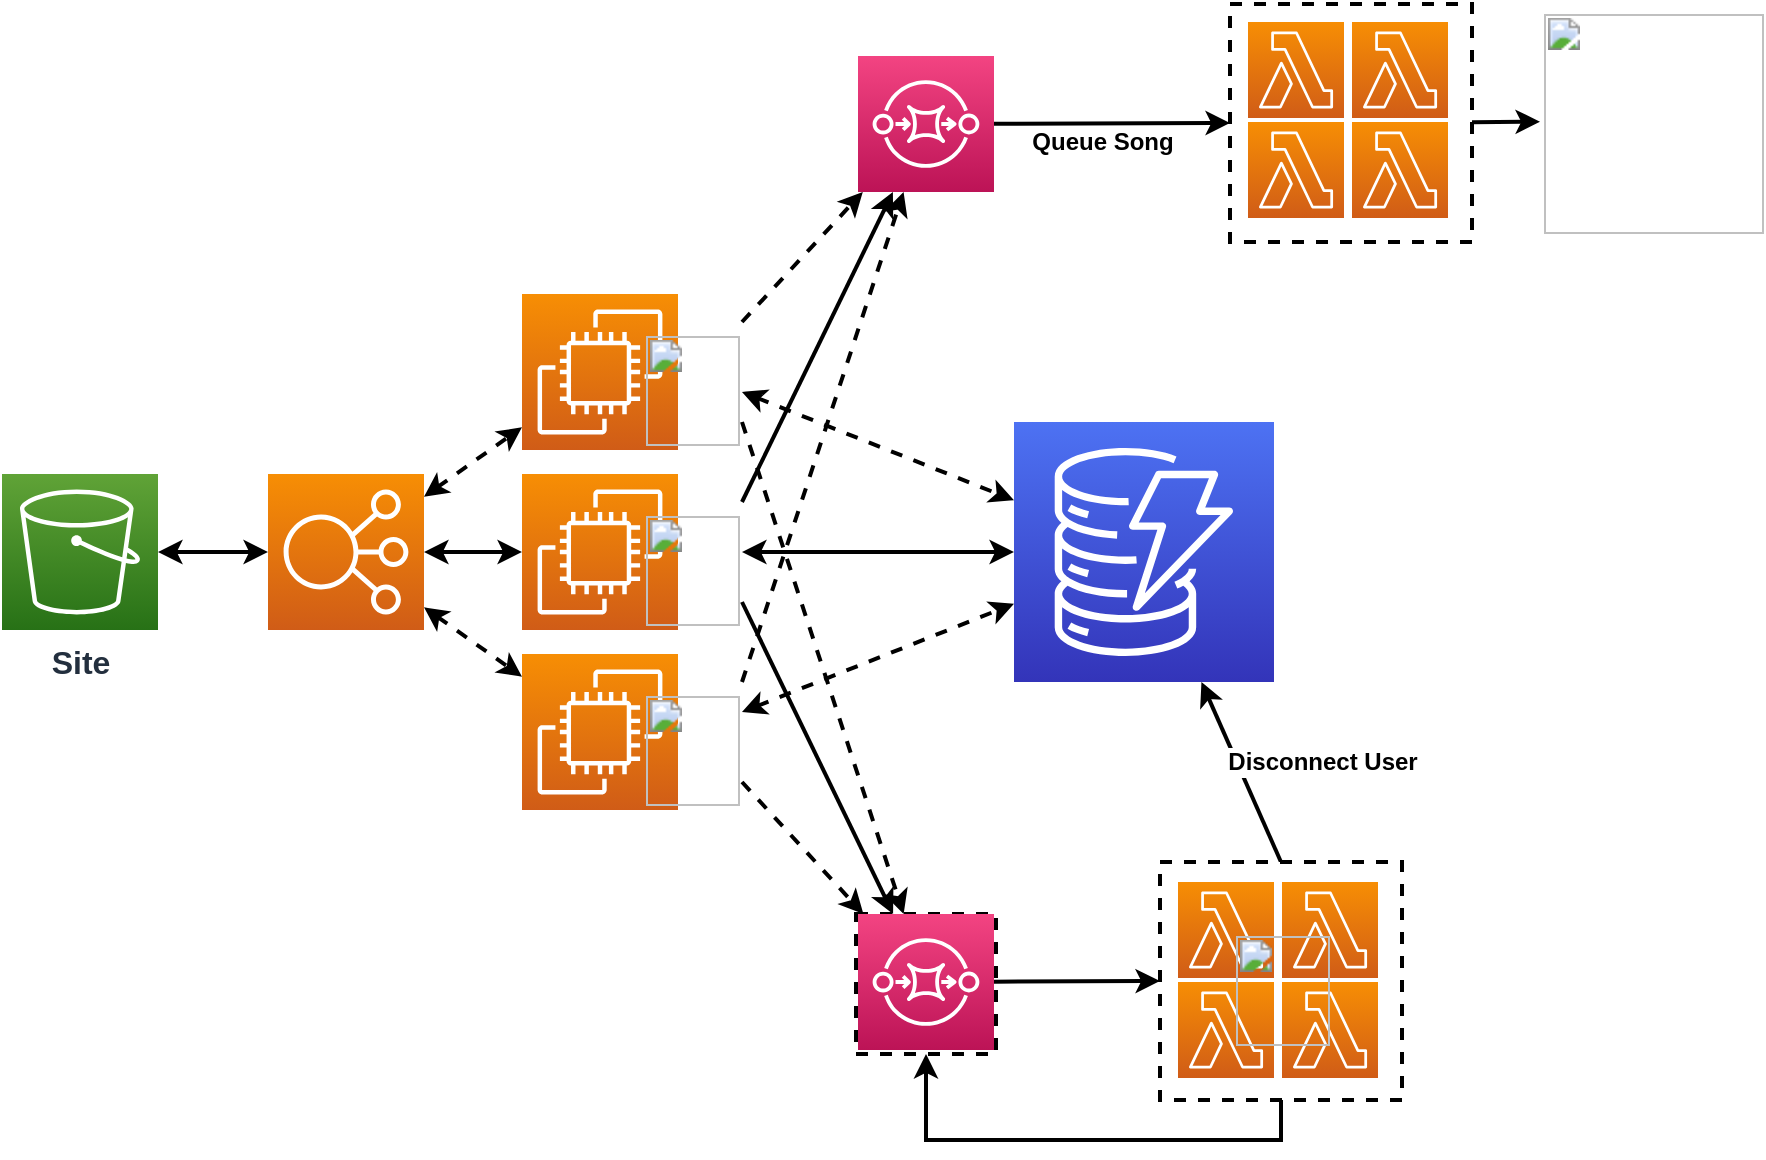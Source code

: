 <mxfile version="13.6.10" type="github">
  <diagram id="p5Yt5_LBMko7Ymoul8F5" name="Page-1">
    <mxGraphModel dx="918" dy="613" grid="1" gridSize="10" guides="1" tooltips="1" connect="1" arrows="1" fold="1" page="1" pageScale="1" pageWidth="850" pageHeight="1100" math="0" shadow="0">
      <root>
        <mxCell id="0" />
        <mxCell id="1" parent="0" />
        <mxCell id="dfPUZloqLpA2gvZXS7nK-61" value="" style="whiteSpace=wrap;html=1;aspect=fixed;dashed=1;strokeWidth=2;" vertex="1" parent="1">
          <mxGeometry x="617" y="576" width="70" height="70" as="geometry" />
        </mxCell>
        <mxCell id="dfPUZloqLpA2gvZXS7nK-56" value="&lt;b&gt;&lt;font style=&quot;font-size: 12px&quot;&gt;Disconnect User&lt;/font&gt;&lt;/b&gt;" style="edgeStyle=none;rounded=0;orthogonalLoop=1;jettySize=auto;html=1;exitX=0.5;exitY=0;exitDx=0;exitDy=0;startArrow=none;startFill=0;strokeWidth=2;fillColor=#ffffff;" edge="1" parent="1" source="dfPUZloqLpA2gvZXS7nK-51" target="dfPUZloqLpA2gvZXS7nK-6">
          <mxGeometry x="-0.239" y="-39" relative="1" as="geometry">
            <mxPoint as="offset" />
          </mxGeometry>
        </mxCell>
        <mxCell id="dfPUZloqLpA2gvZXS7nK-63" style="edgeStyle=orthogonalEdgeStyle;rounded=0;orthogonalLoop=1;jettySize=auto;html=1;exitX=0.5;exitY=1;exitDx=0;exitDy=0;entryX=0.5;entryY=1;entryDx=0;entryDy=0;startArrow=none;startFill=0;endArrow=classic;endFill=1;strokeWidth=2;fillColor=#ffffff;" edge="1" parent="1" source="dfPUZloqLpA2gvZXS7nK-51" target="dfPUZloqLpA2gvZXS7nK-61">
          <mxGeometry relative="1" as="geometry" />
        </mxCell>
        <mxCell id="dfPUZloqLpA2gvZXS7nK-51" value="" style="rounded=0;whiteSpace=wrap;html=1;dashed=1;strokeWidth=2;" vertex="1" parent="1">
          <mxGeometry x="769" y="550" width="121" height="119" as="geometry" />
        </mxCell>
        <mxCell id="dfPUZloqLpA2gvZXS7nK-54" value="" style="edgeStyle=none;rounded=0;orthogonalLoop=1;jettySize=auto;html=1;startArrow=none;startFill=0;strokeWidth=2;fillColor=#ffffff;" edge="1" parent="1" source="dfPUZloqLpA2gvZXS7nK-49" target="dfPUZloqLpA2gvZXS7nK-52">
          <mxGeometry relative="1" as="geometry" />
        </mxCell>
        <mxCell id="dfPUZloqLpA2gvZXS7nK-49" value="" style="rounded=0;whiteSpace=wrap;html=1;dashed=1;strokeWidth=2;" vertex="1" parent="1">
          <mxGeometry x="804" y="121" width="121" height="119" as="geometry" />
        </mxCell>
        <mxCell id="dfPUZloqLpA2gvZXS7nK-1" value="" style="outlineConnect=0;fontColor=#232F3E;gradientColor=#F78E04;gradientDirection=north;fillColor=#D05C17;strokeColor=#ffffff;dashed=0;verticalLabelPosition=bottom;verticalAlign=top;align=center;html=1;fontSize=12;fontStyle=0;aspect=fixed;shape=mxgraph.aws4.resourceIcon;resIcon=mxgraph.aws4.ec2;" vertex="1" parent="1">
          <mxGeometry x="450" y="356" width="78" height="78" as="geometry" />
        </mxCell>
        <mxCell id="dfPUZloqLpA2gvZXS7nK-2" value="" style="outlineConnect=0;fontColor=#232F3E;gradientColor=#F78E04;gradientDirection=north;fillColor=#D05C17;strokeColor=#ffffff;dashed=0;verticalLabelPosition=bottom;verticalAlign=top;align=center;html=1;fontSize=12;fontStyle=0;aspect=fixed;shape=mxgraph.aws4.resourceIcon;resIcon=mxgraph.aws4.lambda;" vertex="1" parent="1">
          <mxGeometry x="813" y="130" width="48" height="48" as="geometry" />
        </mxCell>
        <mxCell id="dfPUZloqLpA2gvZXS7nK-34" value="" style="edgeStyle=none;rounded=0;orthogonalLoop=1;jettySize=auto;html=1;fillColor=#ffffff;strokeWidth=2;startArrow=classic;startFill=1;" edge="1" parent="1" source="dfPUZloqLpA2gvZXS7nK-3" target="dfPUZloqLpA2gvZXS7nK-1">
          <mxGeometry relative="1" as="geometry" />
        </mxCell>
        <mxCell id="dfPUZloqLpA2gvZXS7nK-35" style="edgeStyle=none;rounded=0;orthogonalLoop=1;jettySize=auto;html=1;dashed=1;fillColor=#ffffff;strokeWidth=2;startArrow=classic;startFill=1;" edge="1" parent="1" source="dfPUZloqLpA2gvZXS7nK-3" target="dfPUZloqLpA2gvZXS7nK-5">
          <mxGeometry relative="1" as="geometry" />
        </mxCell>
        <mxCell id="dfPUZloqLpA2gvZXS7nK-36" style="edgeStyle=none;rounded=0;orthogonalLoop=1;jettySize=auto;html=1;dashed=1;fillColor=#ffffff;strokeWidth=2;startArrow=classic;startFill=1;" edge="1" parent="1" source="dfPUZloqLpA2gvZXS7nK-3" target="dfPUZloqLpA2gvZXS7nK-4">
          <mxGeometry relative="1" as="geometry" />
        </mxCell>
        <mxCell id="dfPUZloqLpA2gvZXS7nK-3" value="" style="outlineConnect=0;fontColor=#232F3E;gradientColor=#F78E04;gradientDirection=north;fillColor=#D05C17;strokeColor=#ffffff;dashed=0;verticalLabelPosition=bottom;verticalAlign=top;align=center;html=1;fontSize=12;fontStyle=0;aspect=fixed;shape=mxgraph.aws4.resourceIcon;resIcon=mxgraph.aws4.elastic_load_balancing;" vertex="1" parent="1">
          <mxGeometry x="323" y="356" width="78" height="78" as="geometry" />
        </mxCell>
        <mxCell id="dfPUZloqLpA2gvZXS7nK-4" value="" style="outlineConnect=0;fontColor=#232F3E;gradientColor=#F78E04;gradientDirection=north;fillColor=#D05C17;strokeColor=#ffffff;dashed=0;verticalLabelPosition=bottom;verticalAlign=top;align=center;html=1;fontSize=12;fontStyle=0;aspect=fixed;shape=mxgraph.aws4.resourceIcon;resIcon=mxgraph.aws4.ec2;" vertex="1" parent="1">
          <mxGeometry x="450" y="446" width="78" height="78" as="geometry" />
        </mxCell>
        <mxCell id="dfPUZloqLpA2gvZXS7nK-5" value="" style="outlineConnect=0;fontColor=#232F3E;gradientColor=#F78E04;gradientDirection=north;fillColor=#D05C17;strokeColor=#ffffff;dashed=0;verticalLabelPosition=bottom;verticalAlign=top;align=center;html=1;fontSize=12;fontStyle=0;aspect=fixed;shape=mxgraph.aws4.resourceIcon;resIcon=mxgraph.aws4.ec2;" vertex="1" parent="1">
          <mxGeometry x="450" y="266" width="78" height="78" as="geometry" />
        </mxCell>
        <mxCell id="dfPUZloqLpA2gvZXS7nK-6" value="" style="outlineConnect=0;fontColor=#232F3E;gradientColor=#4D72F3;gradientDirection=north;fillColor=#3334B9;strokeColor=#ffffff;dashed=0;verticalLabelPosition=bottom;verticalAlign=top;align=center;html=1;fontSize=12;fontStyle=0;aspect=fixed;shape=mxgraph.aws4.resourceIcon;resIcon=mxgraph.aws4.dynamodb;" vertex="1" parent="1">
          <mxGeometry x="696" y="330" width="130" height="130" as="geometry" />
        </mxCell>
        <mxCell id="dfPUZloqLpA2gvZXS7nK-53" value="&lt;b&gt;&lt;font style=&quot;font-size: 12px&quot;&gt;Queue Song&lt;/font&gt;&lt;/b&gt;" style="edgeStyle=none;rounded=0;orthogonalLoop=1;jettySize=auto;html=1;entryX=0;entryY=0.5;entryDx=0;entryDy=0;startArrow=none;startFill=0;strokeWidth=2;fillColor=#ffffff;" edge="1" parent="1" source="dfPUZloqLpA2gvZXS7nK-8" target="dfPUZloqLpA2gvZXS7nK-49">
          <mxGeometry x="-0.085" y="-9" relative="1" as="geometry">
            <mxPoint as="offset" />
          </mxGeometry>
        </mxCell>
        <mxCell id="dfPUZloqLpA2gvZXS7nK-8" value="" style="outlineConnect=0;fontColor=#232F3E;gradientColor=#F34482;gradientDirection=north;fillColor=#BC1356;strokeColor=#ffffff;dashed=0;verticalLabelPosition=bottom;verticalAlign=top;align=center;html=1;fontSize=12;fontStyle=0;aspect=fixed;shape=mxgraph.aws4.resourceIcon;resIcon=mxgraph.aws4.sqs;" vertex="1" parent="1">
          <mxGeometry x="618" y="147" width="68" height="68" as="geometry" />
        </mxCell>
        <mxCell id="dfPUZloqLpA2gvZXS7nK-9" value="" style="outlineConnect=0;fontColor=#232F3E;gradientColor=#F78E04;gradientDirection=north;fillColor=#D05C17;strokeColor=#ffffff;dashed=0;verticalLabelPosition=bottom;verticalAlign=top;align=center;html=1;fontSize=12;fontStyle=0;aspect=fixed;shape=mxgraph.aws4.resourceIcon;resIcon=mxgraph.aws4.lambda;" vertex="1" parent="1">
          <mxGeometry x="813" y="180" width="48" height="48" as="geometry" />
        </mxCell>
        <mxCell id="dfPUZloqLpA2gvZXS7nK-10" value="" style="outlineConnect=0;fontColor=#232F3E;gradientColor=#F78E04;gradientDirection=north;fillColor=#D05C17;strokeColor=#ffffff;dashed=0;verticalLabelPosition=bottom;verticalAlign=top;align=center;html=1;fontSize=12;fontStyle=0;aspect=fixed;shape=mxgraph.aws4.resourceIcon;resIcon=mxgraph.aws4.lambda;" vertex="1" parent="1">
          <mxGeometry x="865" y="180" width="48" height="48" as="geometry" />
        </mxCell>
        <mxCell id="dfPUZloqLpA2gvZXS7nK-11" value="" style="outlineConnect=0;fontColor=#232F3E;gradientColor=#F78E04;gradientDirection=north;fillColor=#D05C17;strokeColor=#ffffff;dashed=0;verticalLabelPosition=bottom;verticalAlign=top;align=center;html=1;fontSize=12;fontStyle=0;aspect=fixed;shape=mxgraph.aws4.resourceIcon;resIcon=mxgraph.aws4.lambda;" vertex="1" parent="1">
          <mxGeometry x="865" y="130" width="48" height="48" as="geometry" />
        </mxCell>
        <mxCell id="dfPUZloqLpA2gvZXS7nK-13" value="" style="outlineConnect=0;fontColor=#232F3E;gradientColor=#F78E04;gradientDirection=north;fillColor=#D05C17;strokeColor=#ffffff;dashed=0;verticalLabelPosition=bottom;verticalAlign=top;align=center;html=1;fontSize=12;fontStyle=0;aspect=fixed;shape=mxgraph.aws4.resourceIcon;resIcon=mxgraph.aws4.lambda;" vertex="1" parent="1">
          <mxGeometry x="778" y="560" width="48" height="48" as="geometry" />
        </mxCell>
        <mxCell id="dfPUZloqLpA2gvZXS7nK-14" value="" style="outlineConnect=0;fontColor=#232F3E;gradientColor=#F78E04;gradientDirection=north;fillColor=#D05C17;strokeColor=#ffffff;dashed=0;verticalLabelPosition=bottom;verticalAlign=top;align=center;html=1;fontSize=12;fontStyle=0;aspect=fixed;shape=mxgraph.aws4.resourceIcon;resIcon=mxgraph.aws4.lambda;" vertex="1" parent="1">
          <mxGeometry x="778" y="610" width="48" height="48" as="geometry" />
        </mxCell>
        <mxCell id="dfPUZloqLpA2gvZXS7nK-15" value="" style="outlineConnect=0;fontColor=#232F3E;gradientColor=#F78E04;gradientDirection=north;fillColor=#D05C17;strokeColor=#ffffff;dashed=0;verticalLabelPosition=bottom;verticalAlign=top;align=center;html=1;fontSize=12;fontStyle=0;aspect=fixed;shape=mxgraph.aws4.resourceIcon;resIcon=mxgraph.aws4.lambda;" vertex="1" parent="1">
          <mxGeometry x="830" y="610" width="48" height="48" as="geometry" />
        </mxCell>
        <mxCell id="dfPUZloqLpA2gvZXS7nK-16" value="" style="outlineConnect=0;fontColor=#232F3E;gradientColor=#F78E04;gradientDirection=north;fillColor=#D05C17;strokeColor=#ffffff;dashed=0;verticalLabelPosition=bottom;verticalAlign=top;align=center;html=1;fontSize=12;fontStyle=0;aspect=fixed;shape=mxgraph.aws4.resourceIcon;resIcon=mxgraph.aws4.lambda;" vertex="1" parent="1">
          <mxGeometry x="830" y="560" width="48" height="48" as="geometry" />
        </mxCell>
        <mxCell id="dfPUZloqLpA2gvZXS7nK-55" value="" style="edgeStyle=none;rounded=0;orthogonalLoop=1;jettySize=auto;html=1;startArrow=none;startFill=0;strokeWidth=2;fillColor=#ffffff;entryX=0;entryY=0.5;entryDx=0;entryDy=0;" edge="1" parent="1" source="dfPUZloqLpA2gvZXS7nK-17" target="dfPUZloqLpA2gvZXS7nK-51">
          <mxGeometry relative="1" as="geometry" />
        </mxCell>
        <mxCell id="dfPUZloqLpA2gvZXS7nK-17" value="" style="outlineConnect=0;fontColor=#232F3E;gradientColor=#F34482;gradientDirection=north;fillColor=#BC1356;strokeColor=#ffffff;dashed=0;verticalLabelPosition=bottom;verticalAlign=top;align=center;html=1;fontSize=12;fontStyle=0;aspect=fixed;shape=mxgraph.aws4.resourceIcon;resIcon=mxgraph.aws4.sqs;" vertex="1" parent="1">
          <mxGeometry x="618" y="576" width="68" height="68" as="geometry" />
        </mxCell>
        <mxCell id="dfPUZloqLpA2gvZXS7nK-33" style="edgeStyle=none;rounded=0;orthogonalLoop=1;jettySize=auto;html=1;fillColor=#ffffff;strokeWidth=2;startArrow=classic;startFill=1;" edge="1" parent="1" source="dfPUZloqLpA2gvZXS7nK-18" target="dfPUZloqLpA2gvZXS7nK-3">
          <mxGeometry relative="1" as="geometry" />
        </mxCell>
        <mxCell id="dfPUZloqLpA2gvZXS7nK-18" value="&lt;font size=&quot;1&quot;&gt;&lt;b style=&quot;font-size: 16px&quot;&gt;Site&lt;/b&gt;&lt;/font&gt;" style="outlineConnect=0;fontColor=#232F3E;gradientColor=#60A337;gradientDirection=north;fillColor=#277116;strokeColor=#ffffff;dashed=0;verticalLabelPosition=bottom;verticalAlign=top;align=center;html=1;fontSize=12;fontStyle=0;aspect=fixed;shape=mxgraph.aws4.resourceIcon;resIcon=mxgraph.aws4.s3;" vertex="1" parent="1">
          <mxGeometry x="190" y="356" width="78" height="78" as="geometry" />
        </mxCell>
        <mxCell id="dfPUZloqLpA2gvZXS7nK-40" style="edgeStyle=none;rounded=0;orthogonalLoop=1;jettySize=auto;html=1;fillColor=#ffffff;strokeWidth=2;dashed=1;startArrow=classic;startFill=1;" edge="1" parent="1" source="dfPUZloqLpA2gvZXS7nK-37" target="dfPUZloqLpA2gvZXS7nK-6">
          <mxGeometry relative="1" as="geometry" />
        </mxCell>
        <mxCell id="dfPUZloqLpA2gvZXS7nK-43" style="edgeStyle=none;rounded=0;orthogonalLoop=1;jettySize=auto;html=1;exitX=1;exitY=0;exitDx=0;exitDy=0;strokeWidth=2;fillColor=#ffffff;dashed=1;" edge="1" parent="1" source="dfPUZloqLpA2gvZXS7nK-37" target="dfPUZloqLpA2gvZXS7nK-8">
          <mxGeometry relative="1" as="geometry" />
        </mxCell>
        <mxCell id="dfPUZloqLpA2gvZXS7nK-46" style="edgeStyle=none;rounded=0;orthogonalLoop=1;jettySize=auto;html=1;exitX=1;exitY=1;exitDx=0;exitDy=0;strokeWidth=2;fillColor=#ffffff;dashed=1;" edge="1" parent="1" source="dfPUZloqLpA2gvZXS7nK-37" target="dfPUZloqLpA2gvZXS7nK-17">
          <mxGeometry relative="1" as="geometry" />
        </mxCell>
        <mxCell id="dfPUZloqLpA2gvZXS7nK-37" value="&lt;meta charset=&quot;utf-8&quot;&gt;&lt;b style=&quot;font-weight: normal&quot; id=&quot;docs-internal-guid-421b530e-7fff-cde0-6cca-3f5e1e29d2d5&quot;&gt;&lt;img width=&quot;47px;&quot; height=&quot;55px;&quot; src=&quot;https://lh4.googleusercontent.com/tvmqB__UPYuJahcZz8WOQu2xqAxCZNnLQ0xY1hifK5jnrg3n_OwfJ7X1rwiA2KJIQf62N2FhIiJ9wyUvwSFUxv8utiE9OXPXwjswXbWBUdjzIkvjspDWYYEUX40mnLzsK0dblsr7vd8&quot;&gt;&lt;/b&gt;" style="text;whiteSpace=wrap;html=1;" vertex="1" parent="1">
          <mxGeometry x="510" y="280" width="50" height="50" as="geometry" />
        </mxCell>
        <mxCell id="dfPUZloqLpA2gvZXS7nK-41" style="edgeStyle=none;rounded=0;orthogonalLoop=1;jettySize=auto;html=1;fillColor=#ffffff;strokeWidth=2;startArrow=classic;startFill=1;" edge="1" parent="1" source="dfPUZloqLpA2gvZXS7nK-38" target="dfPUZloqLpA2gvZXS7nK-6">
          <mxGeometry relative="1" as="geometry" />
        </mxCell>
        <mxCell id="dfPUZloqLpA2gvZXS7nK-44" style="edgeStyle=none;rounded=0;orthogonalLoop=1;jettySize=auto;html=1;exitX=1;exitY=0;exitDx=0;exitDy=0;strokeWidth=2;fillColor=#ffffff;" edge="1" parent="1" source="dfPUZloqLpA2gvZXS7nK-38" target="dfPUZloqLpA2gvZXS7nK-8">
          <mxGeometry relative="1" as="geometry" />
        </mxCell>
        <mxCell id="dfPUZloqLpA2gvZXS7nK-47" style="edgeStyle=none;rounded=0;orthogonalLoop=1;jettySize=auto;html=1;exitX=1;exitY=1;exitDx=0;exitDy=0;strokeWidth=2;fillColor=#ffffff;" edge="1" parent="1" source="dfPUZloqLpA2gvZXS7nK-38" target="dfPUZloqLpA2gvZXS7nK-17">
          <mxGeometry relative="1" as="geometry" />
        </mxCell>
        <mxCell id="dfPUZloqLpA2gvZXS7nK-38" value="&lt;meta charset=&quot;utf-8&quot;&gt;&lt;b style=&quot;font-weight: normal&quot; id=&quot;docs-internal-guid-421b530e-7fff-cde0-6cca-3f5e1e29d2d5&quot;&gt;&lt;img width=&quot;47px;&quot; height=&quot;55px;&quot; src=&quot;https://lh4.googleusercontent.com/tvmqB__UPYuJahcZz8WOQu2xqAxCZNnLQ0xY1hifK5jnrg3n_OwfJ7X1rwiA2KJIQf62N2FhIiJ9wyUvwSFUxv8utiE9OXPXwjswXbWBUdjzIkvjspDWYYEUX40mnLzsK0dblsr7vd8&quot;&gt;&lt;/b&gt;" style="text;whiteSpace=wrap;html=1;" vertex="1" parent="1">
          <mxGeometry x="510" y="370" width="50" height="50" as="geometry" />
        </mxCell>
        <mxCell id="dfPUZloqLpA2gvZXS7nK-42" style="edgeStyle=none;rounded=0;orthogonalLoop=1;jettySize=auto;html=1;fillColor=#ffffff;strokeWidth=2;dashed=1;startArrow=classic;startFill=1;" edge="1" parent="1" source="dfPUZloqLpA2gvZXS7nK-39" target="dfPUZloqLpA2gvZXS7nK-6">
          <mxGeometry relative="1" as="geometry" />
        </mxCell>
        <mxCell id="dfPUZloqLpA2gvZXS7nK-45" style="edgeStyle=none;rounded=0;orthogonalLoop=1;jettySize=auto;html=1;exitX=1;exitY=0;exitDx=0;exitDy=0;strokeWidth=2;fillColor=#ffffff;dashed=1;" edge="1" parent="1" source="dfPUZloqLpA2gvZXS7nK-39" target="dfPUZloqLpA2gvZXS7nK-8">
          <mxGeometry relative="1" as="geometry" />
        </mxCell>
        <mxCell id="dfPUZloqLpA2gvZXS7nK-48" style="edgeStyle=none;rounded=0;orthogonalLoop=1;jettySize=auto;html=1;exitX=1;exitY=1;exitDx=0;exitDy=0;strokeWidth=2;fillColor=#ffffff;dashed=1;" edge="1" parent="1" source="dfPUZloqLpA2gvZXS7nK-39" target="dfPUZloqLpA2gvZXS7nK-17">
          <mxGeometry relative="1" as="geometry" />
        </mxCell>
        <mxCell id="dfPUZloqLpA2gvZXS7nK-39" value="&lt;meta charset=&quot;utf-8&quot;&gt;&lt;b style=&quot;font-weight: normal&quot; id=&quot;docs-internal-guid-421b530e-7fff-cde0-6cca-3f5e1e29d2d5&quot;&gt;&lt;img width=&quot;47px;&quot; height=&quot;55px;&quot; src=&quot;https://lh4.googleusercontent.com/tvmqB__UPYuJahcZz8WOQu2xqAxCZNnLQ0xY1hifK5jnrg3n_OwfJ7X1rwiA2KJIQf62N2FhIiJ9wyUvwSFUxv8utiE9OXPXwjswXbWBUdjzIkvjspDWYYEUX40mnLzsK0dblsr7vd8&quot;&gt;&lt;/b&gt;" style="text;whiteSpace=wrap;html=1;" vertex="1" parent="1">
          <mxGeometry x="510" y="460" width="50" height="50" as="geometry" />
        </mxCell>
        <mxCell id="dfPUZloqLpA2gvZXS7nK-52" value="&lt;meta charset=&quot;utf-8&quot;&gt;&lt;b style=&quot;font-weight: normal&quot; id=&quot;docs-internal-guid-071f9e54-7fff-401b-cad2-c8c39cb4ba35&quot;&gt;&lt;img width=&quot;110px;&quot; height=&quot;110px;&quot; src=&quot;https://lh4.googleusercontent.com/VkgenTb9B1-tipeHh8fvyqm1BWnyjn0xKokHodqRazj-50df8DPsP3TNRjDm0qxZwFmr3I94Y9c_qwY2X6VMqD_99PUfddSrm4r_h-BkrmjviwnfMpm3AeNTtE69tK3UPZD9EzAfKtA&quot;&gt;&lt;/b&gt;" style="text;whiteSpace=wrap;html=1;" vertex="1" parent="1">
          <mxGeometry x="959" y="119" width="110" height="121" as="geometry" />
        </mxCell>
        <mxCell id="dfPUZloqLpA2gvZXS7nK-58" value="&lt;meta charset=&quot;utf-8&quot;&gt;&lt;b style=&quot;font-weight: normal&quot; id=&quot;docs-internal-guid-421b530e-7fff-cde0-6cca-3f5e1e29d2d5&quot;&gt;&lt;img width=&quot;47px;&quot; height=&quot;55px;&quot; src=&quot;https://lh4.googleusercontent.com/tvmqB__UPYuJahcZz8WOQu2xqAxCZNnLQ0xY1hifK5jnrg3n_OwfJ7X1rwiA2KJIQf62N2FhIiJ9wyUvwSFUxv8utiE9OXPXwjswXbWBUdjzIkvjspDWYYEUX40mnLzsK0dblsr7vd8&quot;&gt;&lt;/b&gt;" style="text;whiteSpace=wrap;html=1;" vertex="1" parent="1">
          <mxGeometry x="804.5" y="579.5" width="50" height="50" as="geometry" />
        </mxCell>
      </root>
    </mxGraphModel>
  </diagram>
</mxfile>
